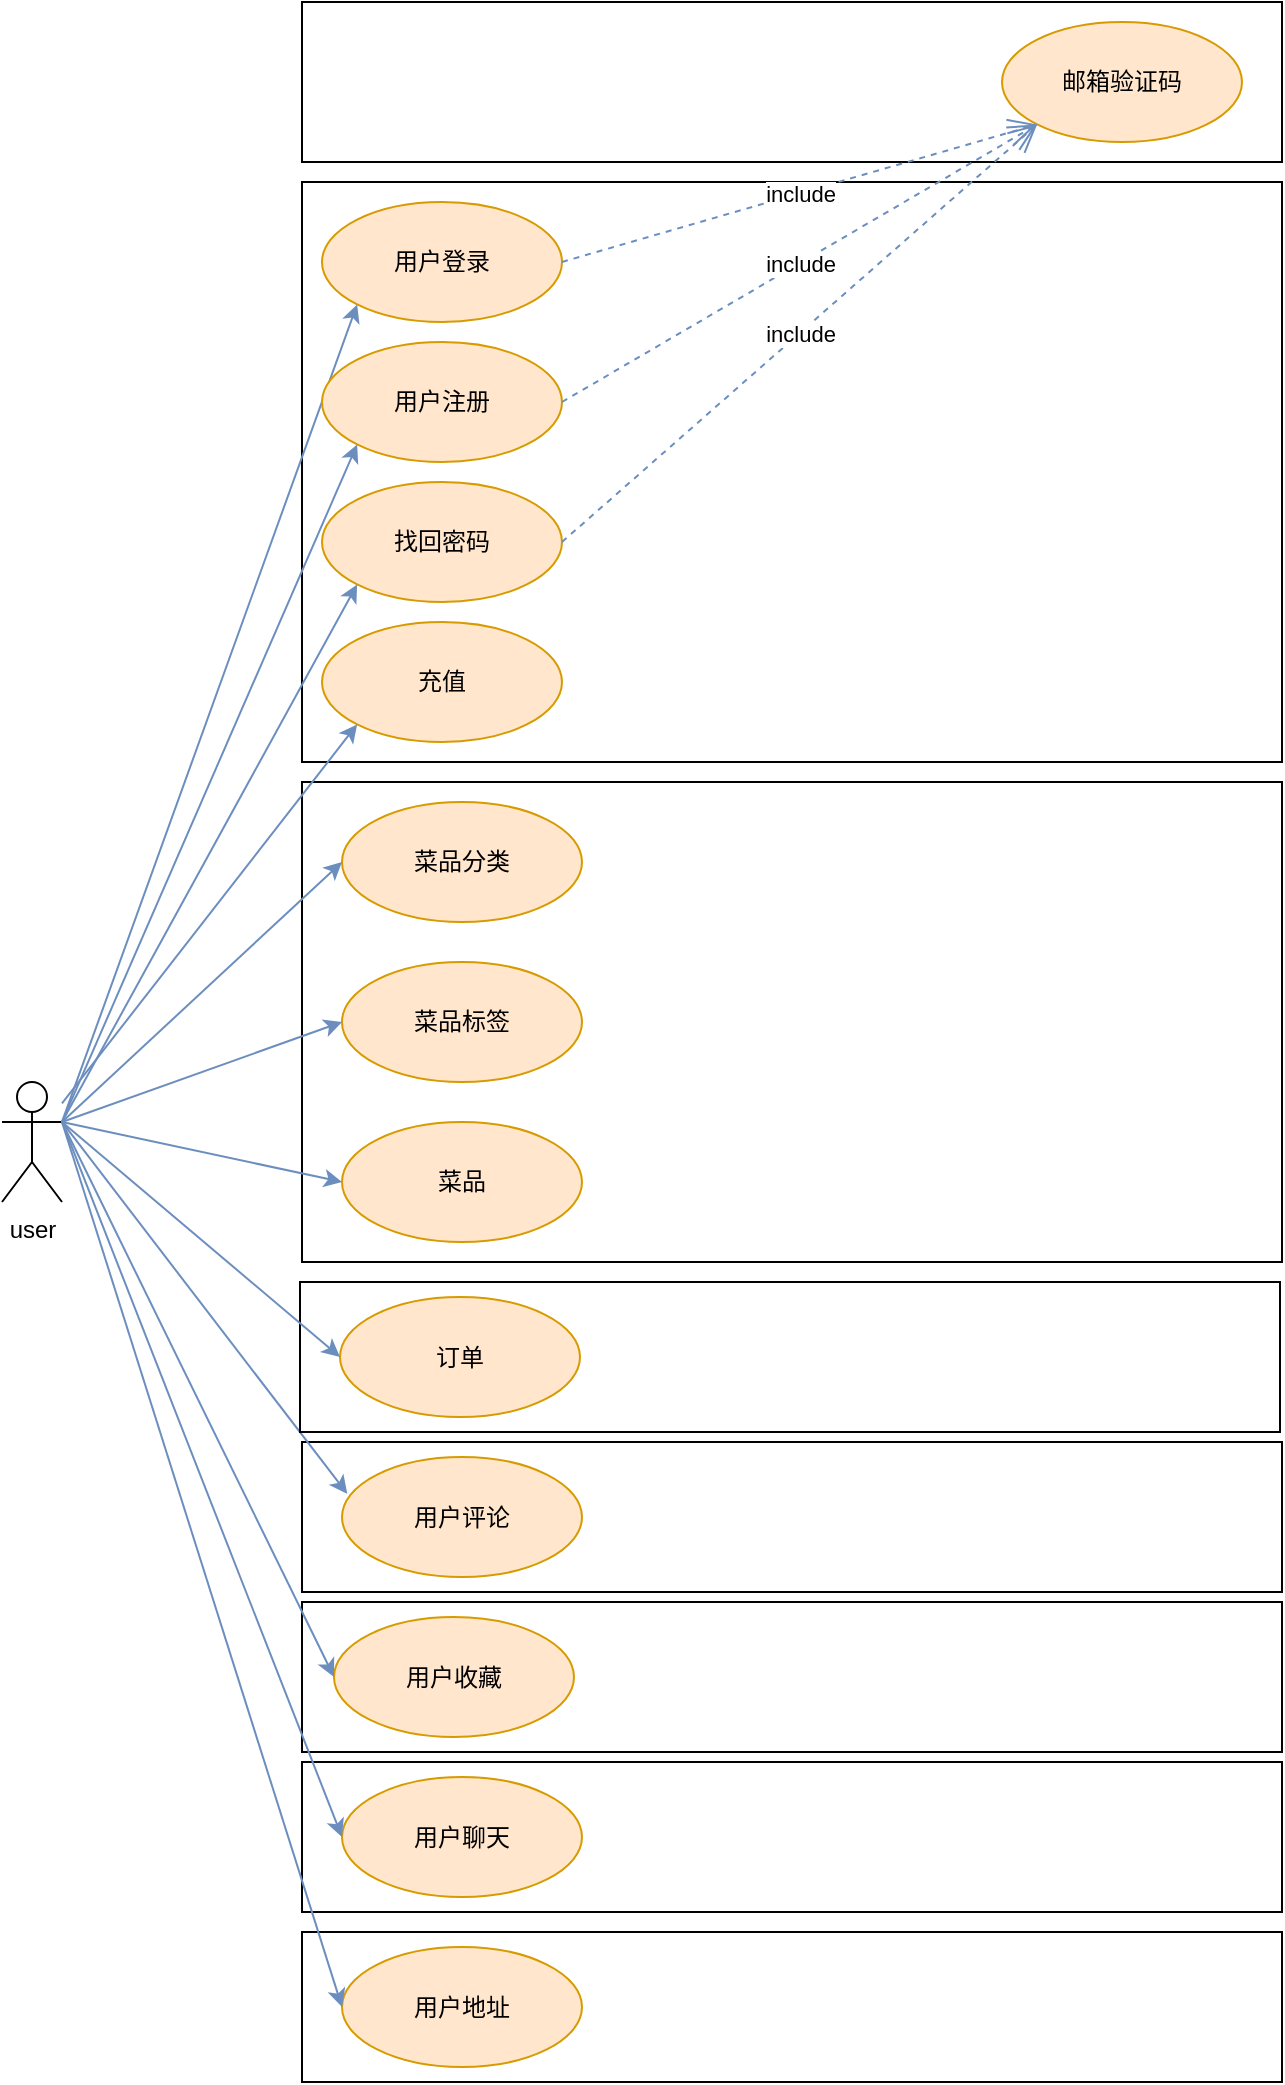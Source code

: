 <mxfile version="28.2.5">
  <diagram name="第 1 页" id="bpJ6yRSIvICyiwiW2ggQ">
    <mxGraphModel dx="1188" dy="701" grid="1" gridSize="10" guides="1" tooltips="1" connect="1" arrows="1" fold="1" page="1" pageScale="1" pageWidth="827" pageHeight="1169" math="0" shadow="0">
      <root>
        <mxCell id="0" />
        <mxCell id="1" parent="0" />
        <mxCell id="UG5eYpGvMRSw_LiZyVtw-29" value="" style="rounded=0;whiteSpace=wrap;html=1;" parent="1" vertex="1">
          <mxGeometry x="170" y="20" width="490" height="80" as="geometry" />
        </mxCell>
        <mxCell id="r17NGM6GQ5Rj43qUK7l2-1" value="user" style="shape=umlActor;verticalLabelPosition=bottom;verticalAlign=top;html=1;outlineConnect=0;" parent="1" vertex="1">
          <mxGeometry x="20" y="560" width="30" height="60" as="geometry" />
        </mxCell>
        <mxCell id="r17NGM6GQ5Rj43qUK7l2-2" value="" style="rounded=0;whiteSpace=wrap;html=1;" parent="1" vertex="1">
          <mxGeometry x="170" y="110" width="490" height="290" as="geometry" />
        </mxCell>
        <mxCell id="r17NGM6GQ5Rj43qUK7l2-3" value="用户登录" style="ellipse;whiteSpace=wrap;html=1;fillColor=#ffe6cc;strokeColor=#d79b00;" parent="1" vertex="1">
          <mxGeometry x="180" y="120" width="120" height="60" as="geometry" />
        </mxCell>
        <mxCell id="r17NGM6GQ5Rj43qUK7l2-5" value="" style="endArrow=classic;html=1;rounded=0;exitX=1;exitY=0.333;exitDx=0;exitDy=0;exitPerimeter=0;entryX=0;entryY=1;entryDx=0;entryDy=0;fillColor=#dae8fc;strokeColor=#6c8ebf;" parent="1" source="r17NGM6GQ5Rj43qUK7l2-1" target="r17NGM6GQ5Rj43qUK7l2-3" edge="1">
          <mxGeometry width="50" height="50" relative="1" as="geometry">
            <mxPoint x="110" y="370" as="sourcePoint" />
            <mxPoint x="160" y="320" as="targetPoint" />
          </mxGeometry>
        </mxCell>
        <mxCell id="r17NGM6GQ5Rj43qUK7l2-6" value="邮箱验证码" style="ellipse;whiteSpace=wrap;html=1;fillColor=#ffe6cc;strokeColor=#d79b00;" parent="1" vertex="1">
          <mxGeometry x="520" y="30" width="120" height="60" as="geometry" />
        </mxCell>
        <mxCell id="r17NGM6GQ5Rj43qUK7l2-7" value="include" style="endArrow=open;endSize=12;dashed=1;html=1;rounded=0;exitX=1;exitY=0.5;exitDx=0;exitDy=0;entryX=0;entryY=1;entryDx=0;entryDy=0;fillColor=#dae8fc;strokeColor=#6c8ebf;" parent="1" source="r17NGM6GQ5Rj43qUK7l2-3" target="r17NGM6GQ5Rj43qUK7l2-6" edge="1">
          <mxGeometry width="160" relative="1" as="geometry">
            <mxPoint x="340" y="315" as="sourcePoint" />
            <mxPoint x="500" y="315" as="targetPoint" />
          </mxGeometry>
        </mxCell>
        <mxCell id="r17NGM6GQ5Rj43qUK7l2-8" value="用户注册" style="ellipse;whiteSpace=wrap;html=1;fillColor=#ffe6cc;strokeColor=#d79b00;" parent="1" vertex="1">
          <mxGeometry x="180" y="190" width="120" height="60" as="geometry" />
        </mxCell>
        <mxCell id="r17NGM6GQ5Rj43qUK7l2-10" value="include" style="endArrow=open;endSize=12;dashed=1;html=1;rounded=0;exitX=1;exitY=0.5;exitDx=0;exitDy=0;fillColor=#dae8fc;strokeColor=#6c8ebf;entryX=0;entryY=1;entryDx=0;entryDy=0;" parent="1" source="r17NGM6GQ5Rj43qUK7l2-8" target="r17NGM6GQ5Rj43qUK7l2-6" edge="1">
          <mxGeometry width="160" relative="1" as="geometry">
            <mxPoint x="360" y="345" as="sourcePoint" />
            <mxPoint x="550" y="100" as="targetPoint" />
          </mxGeometry>
        </mxCell>
        <mxCell id="r17NGM6GQ5Rj43qUK7l2-11" value="" style="endArrow=classic;html=1;rounded=0;exitX=1;exitY=0.333;exitDx=0;exitDy=0;exitPerimeter=0;fillColor=#dae8fc;strokeColor=#6c8ebf;entryX=0;entryY=1;entryDx=0;entryDy=0;" parent="1" source="r17NGM6GQ5Rj43qUK7l2-1" target="r17NGM6GQ5Rj43qUK7l2-8" edge="1">
          <mxGeometry width="50" height="50" relative="1" as="geometry">
            <mxPoint x="130" y="440" as="sourcePoint" />
            <mxPoint x="60" y="210" as="targetPoint" />
          </mxGeometry>
        </mxCell>
        <mxCell id="r17NGM6GQ5Rj43qUK7l2-12" value="找回密码" style="ellipse;whiteSpace=wrap;html=1;fillColor=#ffe6cc;strokeColor=#d79b00;" parent="1" vertex="1">
          <mxGeometry x="180" y="260" width="120" height="60" as="geometry" />
        </mxCell>
        <mxCell id="r17NGM6GQ5Rj43qUK7l2-13" value="" style="endArrow=classic;html=1;rounded=0;exitX=1;exitY=0.333;exitDx=0;exitDy=0;exitPerimeter=0;fillColor=#dae8fc;strokeColor=#6c8ebf;entryX=0;entryY=1;entryDx=0;entryDy=0;" parent="1" source="r17NGM6GQ5Rj43qUK7l2-1" target="r17NGM6GQ5Rj43qUK7l2-12" edge="1">
          <mxGeometry width="50" height="50" relative="1" as="geometry">
            <mxPoint x="140" y="503" as="sourcePoint" />
            <mxPoint x="324" y="310" as="targetPoint" />
          </mxGeometry>
        </mxCell>
        <mxCell id="r17NGM6GQ5Rj43qUK7l2-14" value="include" style="endArrow=open;endSize=12;dashed=1;html=1;rounded=0;exitX=1;exitY=0.5;exitDx=0;exitDy=0;entryX=0;entryY=1;entryDx=0;entryDy=0;fillColor=#dae8fc;strokeColor=#6c8ebf;" parent="1" source="r17NGM6GQ5Rj43qUK7l2-12" target="r17NGM6GQ5Rj43qUK7l2-6" edge="1">
          <mxGeometry width="160" relative="1" as="geometry">
            <mxPoint x="430" y="352" as="sourcePoint" />
            <mxPoint x="572" y="265" as="targetPoint" />
          </mxGeometry>
        </mxCell>
        <mxCell id="UG5eYpGvMRSw_LiZyVtw-1" value="" style="rounded=0;whiteSpace=wrap;html=1;" parent="1" vertex="1">
          <mxGeometry x="170" y="410" width="490" height="240" as="geometry" />
        </mxCell>
        <mxCell id="UG5eYpGvMRSw_LiZyVtw-2" value="菜品分类" style="ellipse;whiteSpace=wrap;html=1;fillColor=#ffe6cc;strokeColor=#d79b00;" parent="1" vertex="1">
          <mxGeometry x="190" y="420" width="120" height="60" as="geometry" />
        </mxCell>
        <mxCell id="UG5eYpGvMRSw_LiZyVtw-3" value="" style="endArrow=classic;html=1;rounded=0;exitX=1;exitY=0.333;exitDx=0;exitDy=0;exitPerimeter=0;fillColor=#dae8fc;strokeColor=#6c8ebf;entryX=0;entryY=0.5;entryDx=0;entryDy=0;" parent="1" source="r17NGM6GQ5Rj43qUK7l2-1" target="UG5eYpGvMRSw_LiZyVtw-2" edge="1">
          <mxGeometry width="50" height="50" relative="1" as="geometry">
            <mxPoint x="170" y="612" as="sourcePoint" />
            <mxPoint x="357" y="390" as="targetPoint" />
          </mxGeometry>
        </mxCell>
        <mxCell id="UG5eYpGvMRSw_LiZyVtw-5" value="菜品标签" style="ellipse;whiteSpace=wrap;html=1;fillColor=#ffe6cc;strokeColor=#d79b00;" parent="1" vertex="1">
          <mxGeometry x="190" y="500" width="120" height="60" as="geometry" />
        </mxCell>
        <mxCell id="UG5eYpGvMRSw_LiZyVtw-6" value="" style="endArrow=classic;html=1;rounded=0;exitX=1;exitY=0.333;exitDx=0;exitDy=0;exitPerimeter=0;fillColor=#dae8fc;strokeColor=#6c8ebf;entryX=0;entryY=0.5;entryDx=0;entryDy=0;" parent="1" source="r17NGM6GQ5Rj43qUK7l2-1" target="UG5eYpGvMRSw_LiZyVtw-5" edge="1">
          <mxGeometry width="50" height="50" relative="1" as="geometry">
            <mxPoint x="150" y="370" as="sourcePoint" />
            <mxPoint x="274" y="390" as="targetPoint" />
          </mxGeometry>
        </mxCell>
        <mxCell id="UG5eYpGvMRSw_LiZyVtw-7" value="菜品" style="ellipse;whiteSpace=wrap;html=1;fillColor=#ffe6cc;strokeColor=#d79b00;" parent="1" vertex="1">
          <mxGeometry x="190" y="580" width="120" height="60" as="geometry" />
        </mxCell>
        <mxCell id="UG5eYpGvMRSw_LiZyVtw-8" value="" style="endArrow=classic;html=1;rounded=0;exitX=1;exitY=0.333;exitDx=0;exitDy=0;exitPerimeter=0;fillColor=#dae8fc;strokeColor=#6c8ebf;entryX=0;entryY=0.5;entryDx=0;entryDy=0;" parent="1" source="r17NGM6GQ5Rj43qUK7l2-1" target="UG5eYpGvMRSw_LiZyVtw-7" edge="1">
          <mxGeometry width="50" height="50" relative="1" as="geometry">
            <mxPoint x="100" y="460" as="sourcePoint" />
            <mxPoint x="240" y="560" as="targetPoint" />
          </mxGeometry>
        </mxCell>
        <mxCell id="UG5eYpGvMRSw_LiZyVtw-12" value="" style="rounded=0;whiteSpace=wrap;html=1;" parent="1" vertex="1">
          <mxGeometry x="170" y="740" width="490" height="75" as="geometry" />
        </mxCell>
        <mxCell id="UG5eYpGvMRSw_LiZyVtw-13" value="用户评论" style="ellipse;whiteSpace=wrap;html=1;fillColor=#ffe6cc;strokeColor=#d79b00;" parent="1" vertex="1">
          <mxGeometry x="190" y="747.5" width="120" height="60" as="geometry" />
        </mxCell>
        <mxCell id="UG5eYpGvMRSw_LiZyVtw-17" value="" style="rounded=0;whiteSpace=wrap;html=1;" parent="1" vertex="1">
          <mxGeometry x="170" y="820" width="490" height="75" as="geometry" />
        </mxCell>
        <mxCell id="UG5eYpGvMRSw_LiZyVtw-18" value="用户收藏" style="ellipse;whiteSpace=wrap;html=1;fillColor=#ffe6cc;strokeColor=#d79b00;" parent="1" vertex="1">
          <mxGeometry x="186" y="827.5" width="120" height="60" as="geometry" />
        </mxCell>
        <mxCell id="UG5eYpGvMRSw_LiZyVtw-19" value="" style="endArrow=classic;html=1;rounded=0;exitX=1;exitY=0.333;exitDx=0;exitDy=0;exitPerimeter=0;fillColor=#dae8fc;strokeColor=#6c8ebf;entryX=0.022;entryY=0.307;entryDx=0;entryDy=0;entryPerimeter=0;" parent="1" source="r17NGM6GQ5Rj43qUK7l2-1" target="UG5eYpGvMRSw_LiZyVtw-13" edge="1">
          <mxGeometry width="50" height="50" relative="1" as="geometry">
            <mxPoint x="140" y="450" as="sourcePoint" />
            <mxPoint x="280" y="630" as="targetPoint" />
          </mxGeometry>
        </mxCell>
        <mxCell id="UG5eYpGvMRSw_LiZyVtw-20" value="" style="endArrow=classic;html=1;rounded=0;exitX=1;exitY=0.333;exitDx=0;exitDy=0;exitPerimeter=0;fillColor=#dae8fc;strokeColor=#6c8ebf;entryX=0;entryY=0.5;entryDx=0;entryDy=0;" parent="1" source="r17NGM6GQ5Rj43qUK7l2-1" target="UG5eYpGvMRSw_LiZyVtw-18" edge="1">
          <mxGeometry width="50" height="50" relative="1" as="geometry">
            <mxPoint x="110" y="460" as="sourcePoint" />
            <mxPoint x="253" y="727" as="targetPoint" />
          </mxGeometry>
        </mxCell>
        <mxCell id="UG5eYpGvMRSw_LiZyVtw-21" value="" style="rounded=0;whiteSpace=wrap;html=1;" parent="1" vertex="1">
          <mxGeometry x="169" y="660" width="490" height="75" as="geometry" />
        </mxCell>
        <mxCell id="UG5eYpGvMRSw_LiZyVtw-22" value="订单" style="ellipse;whiteSpace=wrap;html=1;fillColor=#ffe6cc;strokeColor=#d79b00;" parent="1" vertex="1">
          <mxGeometry x="189" y="667.5" width="120" height="60" as="geometry" />
        </mxCell>
        <mxCell id="UG5eYpGvMRSw_LiZyVtw-23" value="" style="endArrow=classic;html=1;rounded=0;exitX=1;exitY=0.333;exitDx=0;exitDy=0;exitPerimeter=0;fillColor=#dae8fc;strokeColor=#6c8ebf;entryX=0;entryY=0.5;entryDx=0;entryDy=0;" parent="1" source="r17NGM6GQ5Rj43qUK7l2-1" target="UG5eYpGvMRSw_LiZyVtw-22" edge="1">
          <mxGeometry width="50" height="50" relative="1" as="geometry">
            <mxPoint x="100" y="520" as="sourcePoint" />
            <mxPoint x="240" y="818" as="targetPoint" />
          </mxGeometry>
        </mxCell>
        <mxCell id="UG5eYpGvMRSw_LiZyVtw-24" value="" style="rounded=0;whiteSpace=wrap;html=1;" parent="1" vertex="1">
          <mxGeometry x="170" y="900" width="490" height="75" as="geometry" />
        </mxCell>
        <mxCell id="UG5eYpGvMRSw_LiZyVtw-25" value="用户聊天" style="ellipse;whiteSpace=wrap;html=1;fillColor=#ffe6cc;strokeColor=#d79b00;" parent="1" vertex="1">
          <mxGeometry x="190" y="907.5" width="120" height="60" as="geometry" />
        </mxCell>
        <mxCell id="UG5eYpGvMRSw_LiZyVtw-26" value="" style="endArrow=classic;html=1;rounded=0;exitX=1;exitY=0.333;exitDx=0;exitDy=0;exitPerimeter=0;fillColor=#dae8fc;strokeColor=#6c8ebf;entryX=0;entryY=0.5;entryDx=0;entryDy=0;" parent="1" source="r17NGM6GQ5Rj43qUK7l2-1" target="UG5eYpGvMRSw_LiZyVtw-25" edge="1">
          <mxGeometry width="50" height="50" relative="1" as="geometry">
            <mxPoint x="150" y="710" as="sourcePoint" />
            <mxPoint x="290" y="1098" as="targetPoint" />
          </mxGeometry>
        </mxCell>
        <mxCell id="7Foig9BdDNzsG4ctPQi5-1" value="" style="rounded=0;whiteSpace=wrap;html=1;" vertex="1" parent="1">
          <mxGeometry x="170" y="985" width="490" height="75" as="geometry" />
        </mxCell>
        <mxCell id="7Foig9BdDNzsG4ctPQi5-2" value="用户地址" style="ellipse;whiteSpace=wrap;html=1;fillColor=#ffe6cc;strokeColor=#d79b00;" vertex="1" parent="1">
          <mxGeometry x="190" y="992.5" width="120" height="60" as="geometry" />
        </mxCell>
        <mxCell id="7Foig9BdDNzsG4ctPQi5-3" value="" style="endArrow=classic;html=1;rounded=0;exitX=1;exitY=0.333;exitDx=0;exitDy=0;exitPerimeter=0;fillColor=#dae8fc;strokeColor=#6c8ebf;entryX=0;entryY=0.5;entryDx=0;entryDy=0;" edge="1" parent="1" source="r17NGM6GQ5Rj43qUK7l2-1" target="7Foig9BdDNzsG4ctPQi5-2">
          <mxGeometry width="50" height="50" relative="1" as="geometry">
            <mxPoint x="110" y="790" as="sourcePoint" />
            <mxPoint x="250" y="1183" as="targetPoint" />
          </mxGeometry>
        </mxCell>
        <mxCell id="7Foig9BdDNzsG4ctPQi5-4" value="充值" style="ellipse;whiteSpace=wrap;html=1;fillColor=#ffe6cc;strokeColor=#d79b00;" vertex="1" parent="1">
          <mxGeometry x="180" y="330" width="120" height="60" as="geometry" />
        </mxCell>
        <mxCell id="7Foig9BdDNzsG4ctPQi5-5" value="" style="endArrow=classic;html=1;rounded=0;fillColor=#dae8fc;strokeColor=#6c8ebf;entryX=0;entryY=1;entryDx=0;entryDy=0;" edge="1" parent="1" source="r17NGM6GQ5Rj43qUK7l2-1" target="7Foig9BdDNzsG4ctPQi5-4">
          <mxGeometry width="50" height="50" relative="1" as="geometry">
            <mxPoint x="120" y="729" as="sourcePoint" />
            <mxPoint x="268" y="460" as="targetPoint" />
          </mxGeometry>
        </mxCell>
      </root>
    </mxGraphModel>
  </diagram>
</mxfile>
